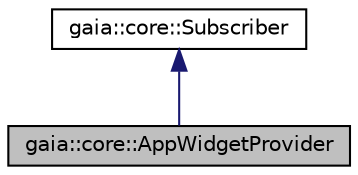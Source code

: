 digraph G
{
  edge [fontname="Helvetica",fontsize="10",labelfontname="Helvetica",labelfontsize="10"];
  node [fontname="Helvetica",fontsize="10",shape=record];
  Node1 [label="gaia::core::AppWidgetProvider",height=0.2,width=0.4,color="black", fillcolor="grey75", style="filled" fontcolor="black"];
  Node2 -> Node1 [dir=back,color="midnightblue",fontsize="10",style="solid",fontname="Helvetica"];
  Node2 [label="gaia::core::Subscriber",height=0.2,width=0.4,color="black", fillcolor="white", style="filled",URL="$d0/d81/classgaia_1_1core_1_1_subscriber.html",tooltip="The class will receive Demand sent by sendBroadcast()."];
}
